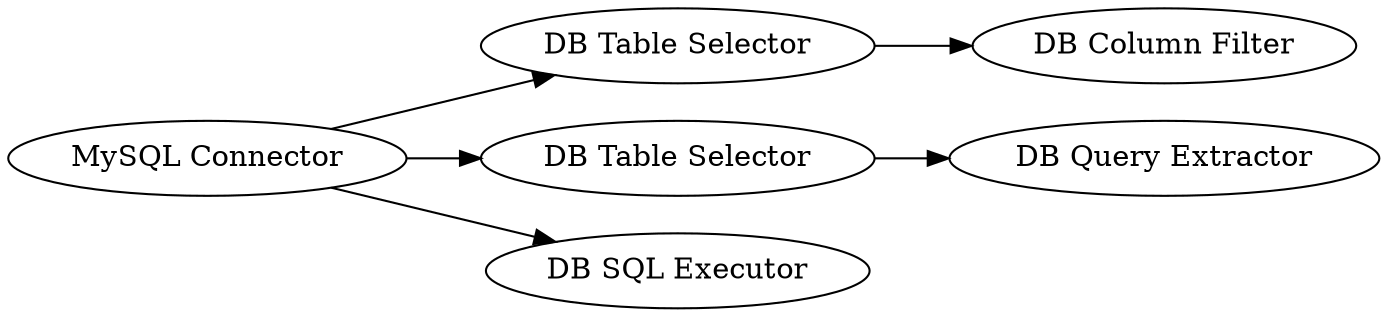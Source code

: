 digraph {
	7 -> 8
	5 -> 11
	2 -> 7
	2 -> 3
	2 -> 5
	5 [label="DB Table Selector"]
	7 [label="DB Table Selector"]
	11 [label="DB Query Extractor"]
	8 [label="DB Column Filter"]
	3 [label="DB SQL Executor"]
	2 [label="MySQL Connector"]
	rankdir=LR
}
